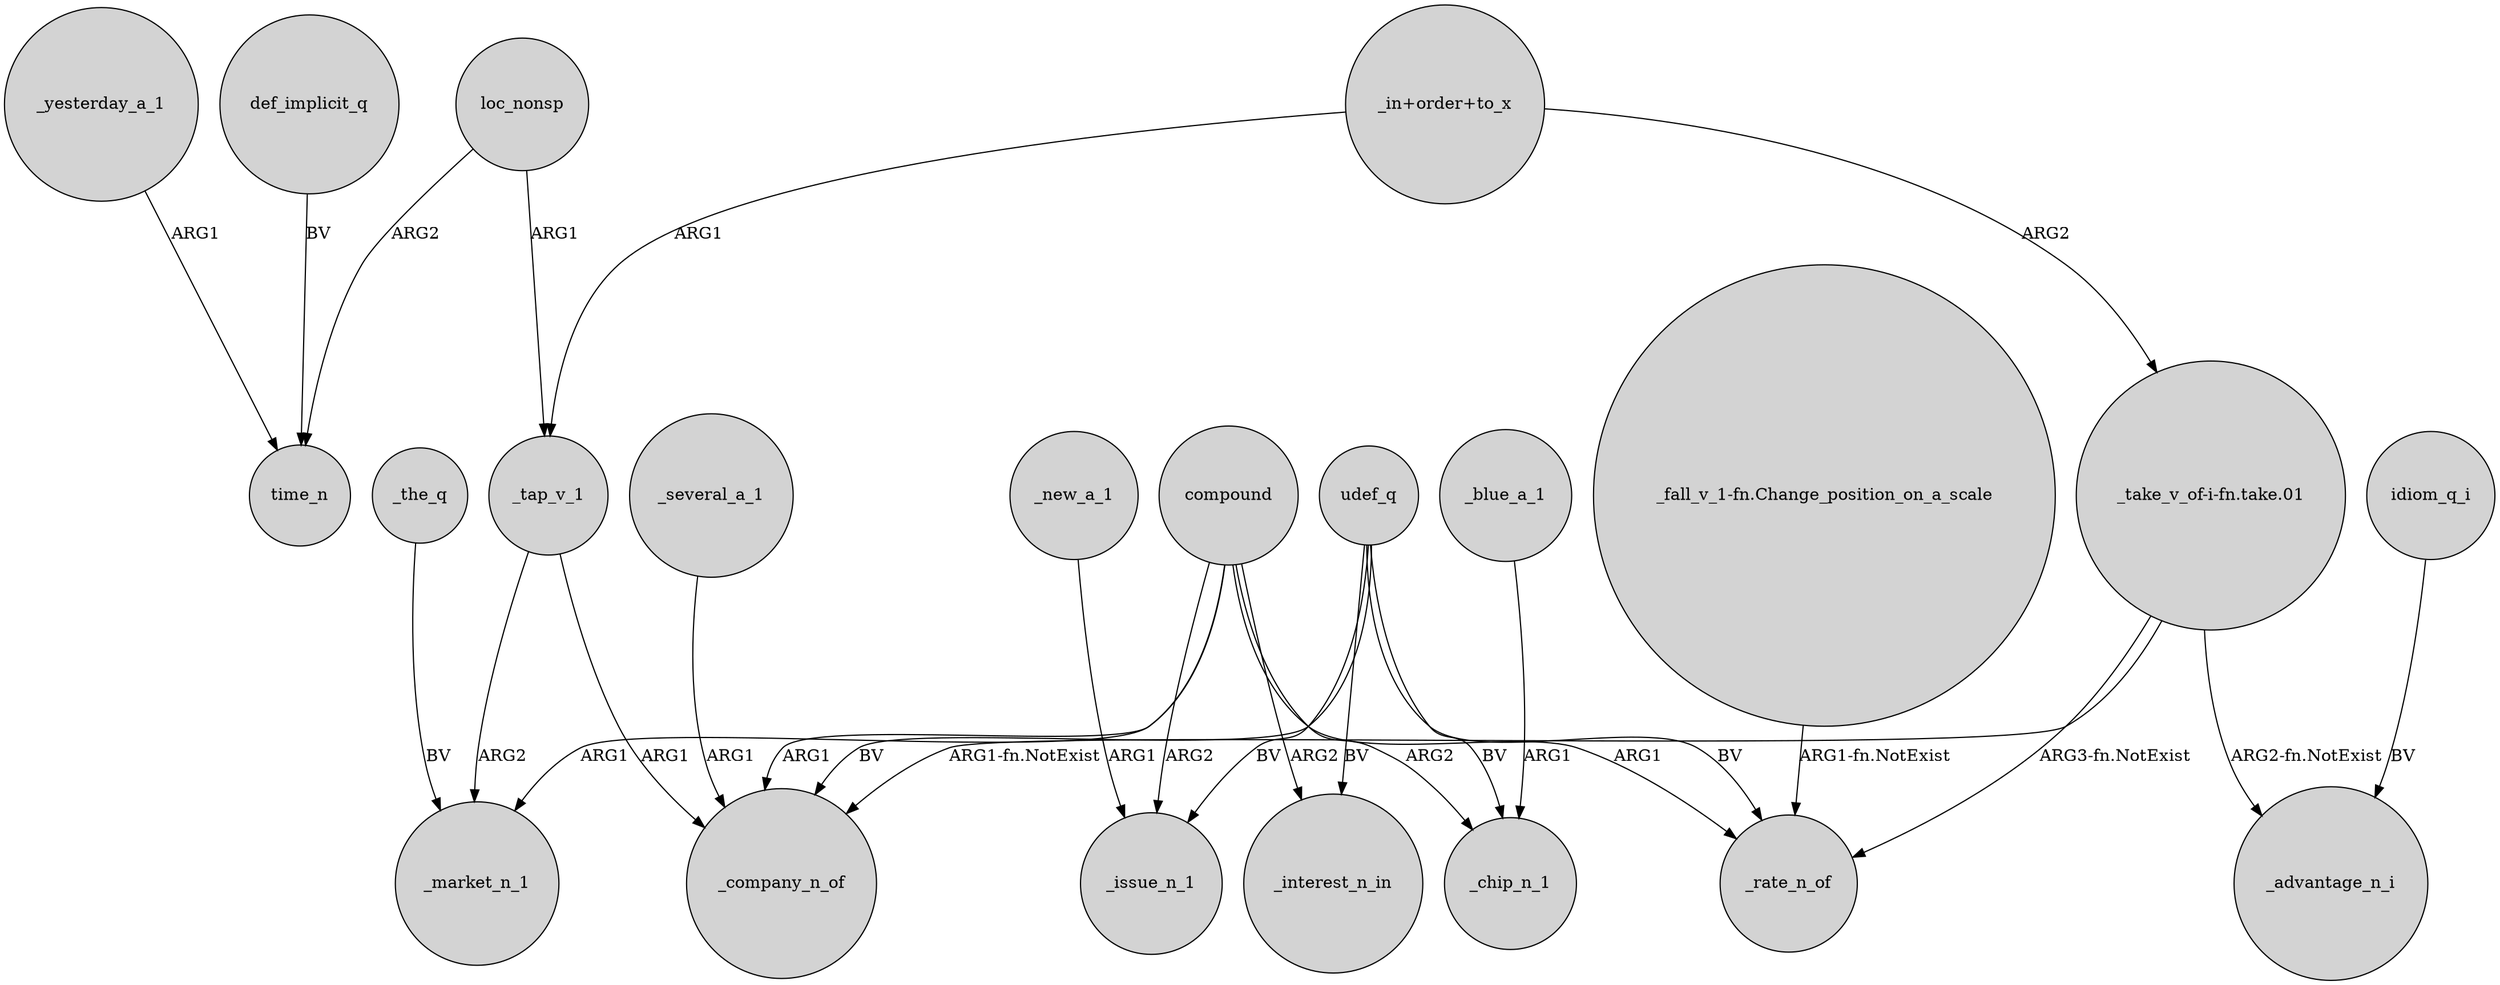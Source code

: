 digraph {
	node [shape=circle style=filled]
	_yesterday_a_1 -> time_n [label=ARG1]
	"_take_v_of-i-fn.take.01" -> _company_n_of [label="ARG1-fn.NotExist"]
	_tap_v_1 -> _market_n_1 [label=ARG2]
	loc_nonsp -> _tap_v_1 [label=ARG1]
	udef_q -> _chip_n_1 [label=BV]
	compound -> _rate_n_of [label=ARG1]
	udef_q -> _rate_n_of [label=BV]
	"_fall_v_1-fn.Change_position_on_a_scale" -> _rate_n_of [label="ARG1-fn.NotExist"]
	udef_q -> _interest_n_in [label=BV]
	compound -> _interest_n_in [label=ARG2]
	loc_nonsp -> time_n [label=ARG2]
	compound -> _chip_n_1 [label=ARG2]
	compound -> _company_n_of [label=ARG1]
	"_take_v_of-i-fn.take.01" -> _advantage_n_i [label="ARG2-fn.NotExist"]
	_several_a_1 -> _company_n_of [label=ARG1]
	"_in+order+to_x" -> "_take_v_of-i-fn.take.01" [label=ARG2]
	udef_q -> _issue_n_1 [label=BV]
	"_in+order+to_x" -> _tap_v_1 [label=ARG1]
	_blue_a_1 -> _chip_n_1 [label=ARG1]
	compound -> _issue_n_1 [label=ARG2]
	idiom_q_i -> _advantage_n_i [label=BV]
	_tap_v_1 -> _company_n_of [label=ARG1]
	"_take_v_of-i-fn.take.01" -> _rate_n_of [label="ARG3-fn.NotExist"]
	compound -> _market_n_1 [label=ARG1]
	udef_q -> _company_n_of [label=BV]
	_the_q -> _market_n_1 [label=BV]
	_new_a_1 -> _issue_n_1 [label=ARG1]
	def_implicit_q -> time_n [label=BV]
}

